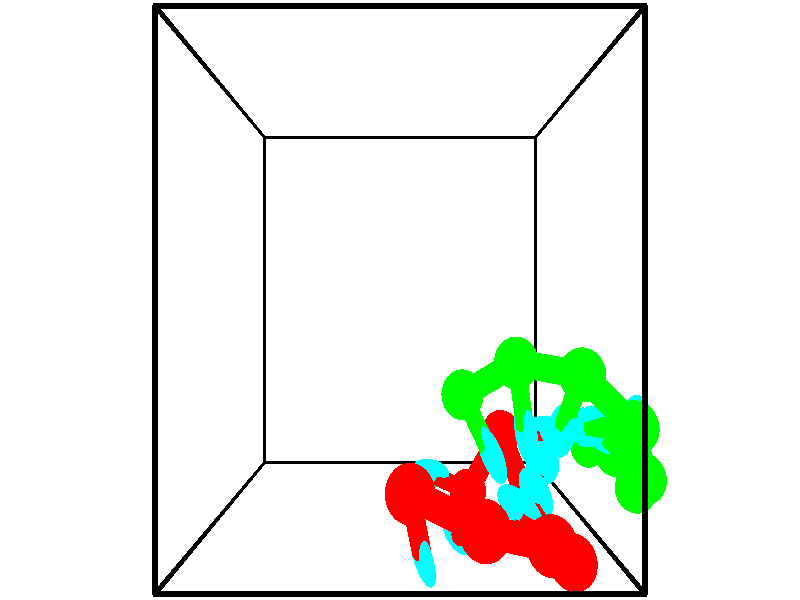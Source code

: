 // switches for output
#declare DRAW_BASES = 1; // possible values are 0, 1; only relevant for DNA ribbons
#declare DRAW_BASES_TYPE = 3; // possible values are 1, 2, 3; only relevant for DNA ribbons
#declare DRAW_FOG = 0; // set to 1 to enable fog

#include "colors.inc"

#include "transforms.inc"
background { rgb <1, 1, 1>}

#default {
   normal{
       ripples 0.25
       frequency 0.20
       turbulence 0.2
       lambda 5
   }
	finish {
		phong 0.1
		phong_size 40.
	}
}

// original window dimensions: 1024x640


// camera settings

camera {
	sky <-0, 1, 0>
	up <-0, 1, 0>
	right 1.6 * <1, 0, 0>
	location <2.5, 2.5, 11.1562>
	look_at <2.5, 2.5, 2.5>
	direction <0, 0, -8.6562>
	angle 67.0682
}


# declare cpy_camera_pos = <2.5, 2.5, 11.1562>;
# if (DRAW_FOG = 1)
fog {
	fog_type 2
	up vnormalize(cpy_camera_pos)
	color rgbt<1,1,1,0.3>
	distance 1e-5
	fog_alt 3e-3
	fog_offset 4
}
# end


// LIGHTS

# declare lum = 6;
global_settings {
	ambient_light rgb lum * <0.05, 0.05, 0.05>
	max_trace_level 15
}# declare cpy_direct_light_amount = 0.25;
light_source
{	1000 * <-1, -1, 1>,
	rgb lum * cpy_direct_light_amount
	parallel
}

light_source
{	1000 * <1, 1, -1>,
	rgb lum * cpy_direct_light_amount
	parallel
}

// strand 0

// nucleotide -1

// particle -1
sphere {
	<2.599895, 0.896923, 5.164144> 0.250000
	pigment { color rgbt <1,0,0,0> }
	no_shadow
}
cylinder {
	<2.678154, 0.537096, 5.007939>,  <2.725110, 0.321200, 4.914217>, 0.100000
	pigment { color rgbt <1,0,0,0> }
	no_shadow
}
cylinder {
	<2.678154, 0.537096, 5.007939>,  <2.599895, 0.896923, 5.164144>, 0.100000
	pigment { color rgbt <1,0,0,0> }
	no_shadow
}

// particle -1
sphere {
	<2.678154, 0.537096, 5.007939> 0.100000
	pigment { color rgbt <1,0,0,0> }
	no_shadow
}
sphere {
	0, 1
	scale<0.080000,0.200000,0.300000>
	matrix <0.858160, 0.349777, -0.375790,
		0.474640, -0.261598, 0.840406,
		0.195649, -0.899568, -0.390511,
		2.736849, 0.267226, 4.890786>
	pigment { color rgbt <0,1,1,0> }
	no_shadow
}
cylinder {
	<3.317008, 0.652527, 5.365890>,  <2.599895, 0.896923, 5.164144>, 0.130000
	pigment { color rgbt <1,0,0,0> }
	no_shadow
}

// nucleotide -1

// particle -1
sphere {
	<3.317008, 0.652527, 5.365890> 0.250000
	pigment { color rgbt <1,0,0,0> }
	no_shadow
}
cylinder {
	<3.203350, 0.518417, 5.006590>,  <3.135155, 0.437951, 4.791010>, 0.100000
	pigment { color rgbt <1,0,0,0> }
	no_shadow
}
cylinder {
	<3.203350, 0.518417, 5.006590>,  <3.317008, 0.652527, 5.365890>, 0.100000
	pigment { color rgbt <1,0,0,0> }
	no_shadow
}

// particle -1
sphere {
	<3.203350, 0.518417, 5.006590> 0.100000
	pigment { color rgbt <1,0,0,0> }
	no_shadow
}
sphere {
	0, 1
	scale<0.080000,0.200000,0.300000>
	matrix <0.790649, 0.448008, -0.417327,
		0.542343, -0.828782, 0.137786,
		-0.284144, -0.335275, -0.898250,
		3.118107, 0.417835, 4.737115>
	pigment { color rgbt <0,1,1,0> }
	no_shadow
}
cylinder {
	<3.997550, 0.479773, 5.207062>,  <3.317008, 0.652527, 5.365890>, 0.130000
	pigment { color rgbt <1,0,0,0> }
	no_shadow
}

// nucleotide -1

// particle -1
sphere {
	<3.997550, 0.479773, 5.207062> 0.250000
	pigment { color rgbt <1,0,0,0> }
	no_shadow
}
cylinder {
	<3.735886, 0.487066, 4.904608>,  <3.578887, 0.491442, 4.723135>, 0.100000
	pigment { color rgbt <1,0,0,0> }
	no_shadow
}
cylinder {
	<3.735886, 0.487066, 4.904608>,  <3.997550, 0.479773, 5.207062>, 0.100000
	pigment { color rgbt <1,0,0,0> }
	no_shadow
}

// particle -1
sphere {
	<3.735886, 0.487066, 4.904608> 0.100000
	pigment { color rgbt <1,0,0,0> }
	no_shadow
}
sphere {
	0, 1
	scale<0.080000,0.200000,0.300000>
	matrix <0.727351, 0.289356, -0.622281,
		0.207446, -0.957048, -0.202547,
		-0.654161, 0.018233, -0.756136,
		3.539638, 0.492536, 4.677767>
	pigment { color rgbt <0,1,1,0> }
	no_shadow
}
cylinder {
	<4.354052, 0.159794, 4.693750>,  <3.997550, 0.479773, 5.207062>, 0.130000
	pigment { color rgbt <1,0,0,0> }
	no_shadow
}

// nucleotide -1

// particle -1
sphere {
	<4.354052, 0.159794, 4.693750> 0.250000
	pigment { color rgbt <1,0,0,0> }
	no_shadow
}
cylinder {
	<4.060379, 0.382942, 4.538956>,  <3.884176, 0.516831, 4.446079>, 0.100000
	pigment { color rgbt <1,0,0,0> }
	no_shadow
}
cylinder {
	<4.060379, 0.382942, 4.538956>,  <4.354052, 0.159794, 4.693750>, 0.100000
	pigment { color rgbt <1,0,0,0> }
	no_shadow
}

// particle -1
sphere {
	<4.060379, 0.382942, 4.538956> 0.100000
	pigment { color rgbt <1,0,0,0> }
	no_shadow
}
sphere {
	0, 1
	scale<0.080000,0.200000,0.300000>
	matrix <0.612015, 0.296993, -0.732962,
		-0.293966, -0.774968, -0.559472,
		-0.734181, 0.557871, -0.386986,
		3.840125, 0.550304, 4.422860>
	pigment { color rgbt <0,1,1,0> }
	no_shadow
}
cylinder {
	<4.341853, 0.010369, 3.941353>,  <4.354052, 0.159794, 4.693750>, 0.130000
	pigment { color rgbt <1,0,0,0> }
	no_shadow
}

// nucleotide -1

// particle -1
sphere {
	<4.341853, 0.010369, 3.941353> 0.250000
	pigment { color rgbt <1,0,0,0> }
	no_shadow
}
cylinder {
	<4.192425, 0.364464, 4.052204>,  <4.102768, 0.576921, 4.118715>, 0.100000
	pigment { color rgbt <1,0,0,0> }
	no_shadow
}
cylinder {
	<4.192425, 0.364464, 4.052204>,  <4.341853, 0.010369, 3.941353>, 0.100000
	pigment { color rgbt <1,0,0,0> }
	no_shadow
}

// particle -1
sphere {
	<4.192425, 0.364464, 4.052204> 0.100000
	pigment { color rgbt <1,0,0,0> }
	no_shadow
}
sphere {
	0, 1
	scale<0.080000,0.200000,0.300000>
	matrix <0.610436, 0.459560, -0.645115,
		-0.698437, -0.071826, -0.712058,
		-0.373569, 0.885238, 0.277128,
		4.080354, 0.630035, 4.135343>
	pigment { color rgbt <0,1,1,0> }
	no_shadow
}
cylinder {
	<4.159861, 0.303357, 3.295863>,  <4.341853, 0.010369, 3.941353>, 0.130000
	pigment { color rgbt <1,0,0,0> }
	no_shadow
}

// nucleotide -1

// particle -1
sphere {
	<4.159861, 0.303357, 3.295863> 0.250000
	pigment { color rgbt <1,0,0,0> }
	no_shadow
}
cylinder {
	<4.207867, 0.596476, 3.563775>,  <4.236670, 0.772347, 3.724522>, 0.100000
	pigment { color rgbt <1,0,0,0> }
	no_shadow
}
cylinder {
	<4.207867, 0.596476, 3.563775>,  <4.159861, 0.303357, 3.295863>, 0.100000
	pigment { color rgbt <1,0,0,0> }
	no_shadow
}

// particle -1
sphere {
	<4.207867, 0.596476, 3.563775> 0.100000
	pigment { color rgbt <1,0,0,0> }
	no_shadow
}
sphere {
	0, 1
	scale<0.080000,0.200000,0.300000>
	matrix <0.523429, 0.526559, -0.669894,
		-0.843575, 0.430980, -0.320372,
		0.120016, 0.732798, 0.669779,
		4.243871, 0.816315, 3.764709>
	pigment { color rgbt <0,1,1,0> }
	no_shadow
}
cylinder {
	<3.867207, 1.005082, 2.977567>,  <4.159861, 0.303357, 3.295863>, 0.130000
	pigment { color rgbt <1,0,0,0> }
	no_shadow
}

// nucleotide -1

// particle -1
sphere {
	<3.867207, 1.005082, 2.977567> 0.250000
	pigment { color rgbt <1,0,0,0> }
	no_shadow
}
cylinder {
	<4.162342, 1.061533, 3.241590>,  <4.339423, 1.095404, 3.400005>, 0.100000
	pigment { color rgbt <1,0,0,0> }
	no_shadow
}
cylinder {
	<4.162342, 1.061533, 3.241590>,  <3.867207, 1.005082, 2.977567>, 0.100000
	pigment { color rgbt <1,0,0,0> }
	no_shadow
}

// particle -1
sphere {
	<4.162342, 1.061533, 3.241590> 0.100000
	pigment { color rgbt <1,0,0,0> }
	no_shadow
}
sphere {
	0, 1
	scale<0.080000,0.200000,0.300000>
	matrix <0.490288, 0.560048, -0.667805,
		-0.463911, 0.816351, 0.344031,
		0.737838, 0.141128, 0.660059,
		4.383693, 1.103871, 3.439608>
	pigment { color rgbt <0,1,1,0> }
	no_shadow
}
cylinder {
	<3.433671, 0.307167, 2.840577>,  <3.867207, 1.005082, 2.977567>, 0.130000
	pigment { color rgbt <1,0,0,0> }
	no_shadow
}

// nucleotide -1

// particle -1
sphere {
	<3.433671, 0.307167, 2.840577> 0.250000
	pigment { color rgbt <1,0,0,0> }
	no_shadow
}
cylinder {
	<3.125355, 0.469414, 3.037088>,  <2.940365, 0.566762, 3.154995>, 0.100000
	pigment { color rgbt <1,0,0,0> }
	no_shadow
}
cylinder {
	<3.125355, 0.469414, 3.037088>,  <3.433671, 0.307167, 2.840577>, 0.100000
	pigment { color rgbt <1,0,0,0> }
	no_shadow
}

// particle -1
sphere {
	<3.125355, 0.469414, 3.037088> 0.100000
	pigment { color rgbt <1,0,0,0> }
	no_shadow
}
sphere {
	0, 1
	scale<0.080000,0.200000,0.300000>
	matrix <-0.176192, 0.605336, -0.776225,
		-0.612239, -0.684867, -0.395121,
		-0.770792, 0.405618, 0.491279,
		2.894117, 0.591099, 3.184472>
	pigment { color rgbt <0,1,1,0> }
	no_shadow
}
// strand 1

// nucleotide -1

// particle -1
sphere {
	<5.386649, 0.605617, 1.868302> 0.250000
	pigment { color rgbt <0,1,0,0> }
	no_shadow
}
cylinder {
	<5.774338, 0.700001, 1.840212>,  <6.006951, 0.756631, 1.823358>, 0.100000
	pigment { color rgbt <0,1,0,0> }
	no_shadow
}
cylinder {
	<5.774338, 0.700001, 1.840212>,  <5.386649, 0.605617, 1.868302>, 0.100000
	pigment { color rgbt <0,1,0,0> }
	no_shadow
}

// particle -1
sphere {
	<5.774338, 0.700001, 1.840212> 0.100000
	pigment { color rgbt <0,1,0,0> }
	no_shadow
}
sphere {
	0, 1
	scale<0.080000,0.200000,0.300000>
	matrix <0.237950, -0.824692, 0.513092,
		0.063154, -0.514010, -0.855456,
		0.969222, 0.235960, -0.070226,
		6.065104, 0.770789, 1.819144>
	pigment { color rgbt <0,1,1,0> }
	no_shadow
}
cylinder {
	<5.539717, 0.661497, 2.575149>,  <5.386649, 0.605617, 1.868302>, 0.130000
	pigment { color rgbt <0,1,0,0> }
	no_shadow
}

// nucleotide -1

// particle -1
sphere {
	<5.539717, 0.661497, 2.575149> 0.250000
	pigment { color rgbt <0,1,0,0> }
	no_shadow
}
cylinder {
	<5.612236, 0.961773, 2.829266>,  <5.655748, 1.141938, 2.981736>, 0.100000
	pigment { color rgbt <0,1,0,0> }
	no_shadow
}
cylinder {
	<5.612236, 0.961773, 2.829266>,  <5.539717, 0.661497, 2.575149>, 0.100000
	pigment { color rgbt <0,1,0,0> }
	no_shadow
}

// particle -1
sphere {
	<5.612236, 0.961773, 2.829266> 0.100000
	pigment { color rgbt <0,1,0,0> }
	no_shadow
}
sphere {
	0, 1
	scale<0.080000,0.200000,0.300000>
	matrix <-0.876342, -0.169823, 0.450760,
		0.446268, -0.638455, 0.627072,
		0.181298, 0.750689, 0.635292,
		5.666625, 1.186980, 3.019853>
	pigment { color rgbt <0,1,1,0> }
	no_shadow
}
cylinder {
	<5.547070, 0.454208, 3.340637>,  <5.539717, 0.661497, 2.575149>, 0.130000
	pigment { color rgbt <0,1,0,0> }
	no_shadow
}

// nucleotide -1

// particle -1
sphere {
	<5.547070, 0.454208, 3.340637> 0.250000
	pigment { color rgbt <0,1,0,0> }
	no_shadow
}
cylinder {
	<5.424240, 0.832874, 3.301594>,  <5.350542, 1.060074, 3.278168>, 0.100000
	pigment { color rgbt <0,1,0,0> }
	no_shadow
}
cylinder {
	<5.424240, 0.832874, 3.301594>,  <5.547070, 0.454208, 3.340637>, 0.100000
	pigment { color rgbt <0,1,0,0> }
	no_shadow
}

// particle -1
sphere {
	<5.424240, 0.832874, 3.301594> 0.100000
	pigment { color rgbt <0,1,0,0> }
	no_shadow
}
sphere {
	0, 1
	scale<0.080000,0.200000,0.300000>
	matrix <-0.825075, -0.213703, 0.523051,
		0.474295, 0.241151, 0.846694,
		-0.307075, 0.946666, -0.097609,
		5.332118, 1.116874, 3.272311>
	pigment { color rgbt <0,1,1,0> }
	no_shadow
}
cylinder {
	<5.374031, 0.746858, 4.040031>,  <5.547070, 0.454208, 3.340637>, 0.130000
	pigment { color rgbt <0,1,0,0> }
	no_shadow
}

// nucleotide -1

// particle -1
sphere {
	<5.374031, 0.746858, 4.040031> 0.250000
	pigment { color rgbt <0,1,0,0> }
	no_shadow
}
cylinder {
	<5.163071, 0.976685, 3.789680>,  <5.036495, 1.114581, 3.639470>, 0.100000
	pigment { color rgbt <0,1,0,0> }
	no_shadow
}
cylinder {
	<5.163071, 0.976685, 3.789680>,  <5.374031, 0.746858, 4.040031>, 0.100000
	pigment { color rgbt <0,1,0,0> }
	no_shadow
}

// particle -1
sphere {
	<5.163071, 0.976685, 3.789680> 0.100000
	pigment { color rgbt <0,1,0,0> }
	no_shadow
}
sphere {
	0, 1
	scale<0.080000,0.200000,0.300000>
	matrix <-0.746006, 0.039372, 0.664774,
		0.406600, 0.817510, 0.407866,
		-0.527401, 0.574567, -0.625876,
		5.004850, 1.149055, 3.601918>
	pigment { color rgbt <0,1,1,0> }
	no_shadow
}
cylinder {
	<5.088167, 1.329470, 4.506097>,  <5.374031, 0.746858, 4.040031>, 0.130000
	pigment { color rgbt <0,1,0,0> }
	no_shadow
}

// nucleotide -1

// particle -1
sphere {
	<5.088167, 1.329470, 4.506097> 0.250000
	pigment { color rgbt <0,1,0,0> }
	no_shadow
}
cylinder {
	<4.880890, 1.270527, 4.169107>,  <4.756524, 1.235161, 3.966914>, 0.100000
	pigment { color rgbt <0,1,0,0> }
	no_shadow
}
cylinder {
	<4.880890, 1.270527, 4.169107>,  <5.088167, 1.329470, 4.506097>, 0.100000
	pigment { color rgbt <0,1,0,0> }
	no_shadow
}

// particle -1
sphere {
	<4.880890, 1.270527, 4.169107> 0.100000
	pigment { color rgbt <0,1,0,0> }
	no_shadow
}
sphere {
	0, 1
	scale<0.080000,0.200000,0.300000>
	matrix <-0.838125, -0.108720, 0.534535,
		-0.170362, 0.983090, -0.067166,
		-0.518193, -0.147358, -0.842474,
		4.725432, 1.226320, 3.916365>
	pigment { color rgbt <0,1,1,0> }
	no_shadow
}
cylinder {
	<4.502857, 1.815295, 4.525932>,  <5.088167, 1.329470, 4.506097>, 0.130000
	pigment { color rgbt <0,1,0,0> }
	no_shadow
}

// nucleotide -1

// particle -1
sphere {
	<4.502857, 1.815295, 4.525932> 0.250000
	pigment { color rgbt <0,1,0,0> }
	no_shadow
}
cylinder {
	<4.428146, 1.483555, 4.315298>,  <4.383320, 1.284511, 4.188918>, 0.100000
	pigment { color rgbt <0,1,0,0> }
	no_shadow
}
cylinder {
	<4.428146, 1.483555, 4.315298>,  <4.502857, 1.815295, 4.525932>, 0.100000
	pigment { color rgbt <0,1,0,0> }
	no_shadow
}

// particle -1
sphere {
	<4.428146, 1.483555, 4.315298> 0.100000
	pigment { color rgbt <0,1,0,0> }
	no_shadow
}
sphere {
	0, 1
	scale<0.080000,0.200000,0.300000>
	matrix <-0.901307, -0.068589, 0.427715,
		-0.390844, 0.554502, -0.734689,
		-0.186778, -0.829351, -0.526584,
		4.372113, 1.234750, 4.157323>
	pigment { color rgbt <0,1,1,0> }
	no_shadow
}
cylinder {
	<3.820532, 1.904091, 4.301537>,  <4.502857, 1.815295, 4.525932>, 0.130000
	pigment { color rgbt <0,1,0,0> }
	no_shadow
}

// nucleotide -1

// particle -1
sphere {
	<3.820532, 1.904091, 4.301537> 0.250000
	pigment { color rgbt <0,1,0,0> }
	no_shadow
}
cylinder {
	<3.890190, 1.511150, 4.274233>,  <3.931985, 1.275386, 4.257851>, 0.100000
	pigment { color rgbt <0,1,0,0> }
	no_shadow
}
cylinder {
	<3.890190, 1.511150, 4.274233>,  <3.820532, 1.904091, 4.301537>, 0.100000
	pigment { color rgbt <0,1,0,0> }
	no_shadow
}

// particle -1
sphere {
	<3.890190, 1.511150, 4.274233> 0.100000
	pigment { color rgbt <0,1,0,0> }
	no_shadow
}
sphere {
	0, 1
	scale<0.080000,0.200000,0.300000>
	matrix <-0.911985, -0.187040, 0.365100,
		-0.371424, -0.001329, -0.928462,
		0.174145, -0.982351, -0.068259,
		3.942434, 1.216445, 4.253755>
	pigment { color rgbt <0,1,1,0> }
	no_shadow
}
cylinder {
	<3.244977, 1.559238, 3.958593>,  <3.820532, 1.904091, 4.301537>, 0.130000
	pigment { color rgbt <0,1,0,0> }
	no_shadow
}

// nucleotide -1

// particle -1
sphere {
	<3.244977, 1.559238, 3.958593> 0.250000
	pigment { color rgbt <0,1,0,0> }
	no_shadow
}
cylinder {
	<3.411148, 1.262966, 4.169804>,  <3.510851, 1.085203, 4.296530>, 0.100000
	pigment { color rgbt <0,1,0,0> }
	no_shadow
}
cylinder {
	<3.411148, 1.262966, 4.169804>,  <3.244977, 1.559238, 3.958593>, 0.100000
	pigment { color rgbt <0,1,0,0> }
	no_shadow
}

// particle -1
sphere {
	<3.411148, 1.262966, 4.169804> 0.100000
	pigment { color rgbt <0,1,0,0> }
	no_shadow
}
sphere {
	0, 1
	scale<0.080000,0.200000,0.300000>
	matrix <-0.893026, -0.221705, 0.391601,
		-0.172985, -0.634224, -0.753549,
		0.415428, -0.740680, 0.528027,
		3.535777, 1.040762, 4.328212>
	pigment { color rgbt <0,1,1,0> }
	no_shadow
}
// box output
cylinder {
	<0.000000, 0.000000, 0.000000>,  <5.000000, 0.000000, 0.000000>, 0.025000
	pigment { color rgbt <0,0,0,0> }
	no_shadow
}
cylinder {
	<0.000000, 0.000000, 0.000000>,  <0.000000, 5.000000, 0.000000>, 0.025000
	pigment { color rgbt <0,0,0,0> }
	no_shadow
}
cylinder {
	<0.000000, 0.000000, 0.000000>,  <0.000000, 0.000000, 5.000000>, 0.025000
	pigment { color rgbt <0,0,0,0> }
	no_shadow
}
cylinder {
	<5.000000, 5.000000, 5.000000>,  <0.000000, 5.000000, 5.000000>, 0.025000
	pigment { color rgbt <0,0,0,0> }
	no_shadow
}
cylinder {
	<5.000000, 5.000000, 5.000000>,  <5.000000, 0.000000, 5.000000>, 0.025000
	pigment { color rgbt <0,0,0,0> }
	no_shadow
}
cylinder {
	<5.000000, 5.000000, 5.000000>,  <5.000000, 5.000000, 0.000000>, 0.025000
	pigment { color rgbt <0,0,0,0> }
	no_shadow
}
cylinder {
	<0.000000, 0.000000, 5.000000>,  <0.000000, 5.000000, 5.000000>, 0.025000
	pigment { color rgbt <0,0,0,0> }
	no_shadow
}
cylinder {
	<0.000000, 0.000000, 5.000000>,  <5.000000, 0.000000, 5.000000>, 0.025000
	pigment { color rgbt <0,0,0,0> }
	no_shadow
}
cylinder {
	<5.000000, 5.000000, 0.000000>,  <0.000000, 5.000000, 0.000000>, 0.025000
	pigment { color rgbt <0,0,0,0> }
	no_shadow
}
cylinder {
	<5.000000, 5.000000, 0.000000>,  <5.000000, 0.000000, 0.000000>, 0.025000
	pigment { color rgbt <0,0,0,0> }
	no_shadow
}
cylinder {
	<5.000000, 0.000000, 5.000000>,  <5.000000, 0.000000, 0.000000>, 0.025000
	pigment { color rgbt <0,0,0,0> }
	no_shadow
}
cylinder {
	<0.000000, 5.000000, 0.000000>,  <0.000000, 5.000000, 5.000000>, 0.025000
	pigment { color rgbt <0,0,0,0> }
	no_shadow
}
// end of box output
